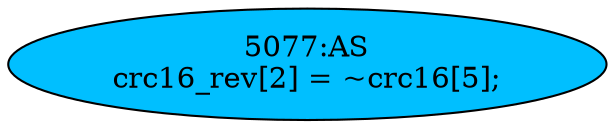 strict digraph "" {
	node [label="\N"];
	"5077:AS"	 [ast="<pyverilog.vparser.ast.Assign object at 0x7f13b5597290>",
		def_var="['crc16_rev']",
		fillcolor=deepskyblue,
		label="5077:AS
crc16_rev[2] = ~crc16[5];",
		statements="[]",
		style=filled,
		typ=Assign,
		use_var="['crc16']"];
}
